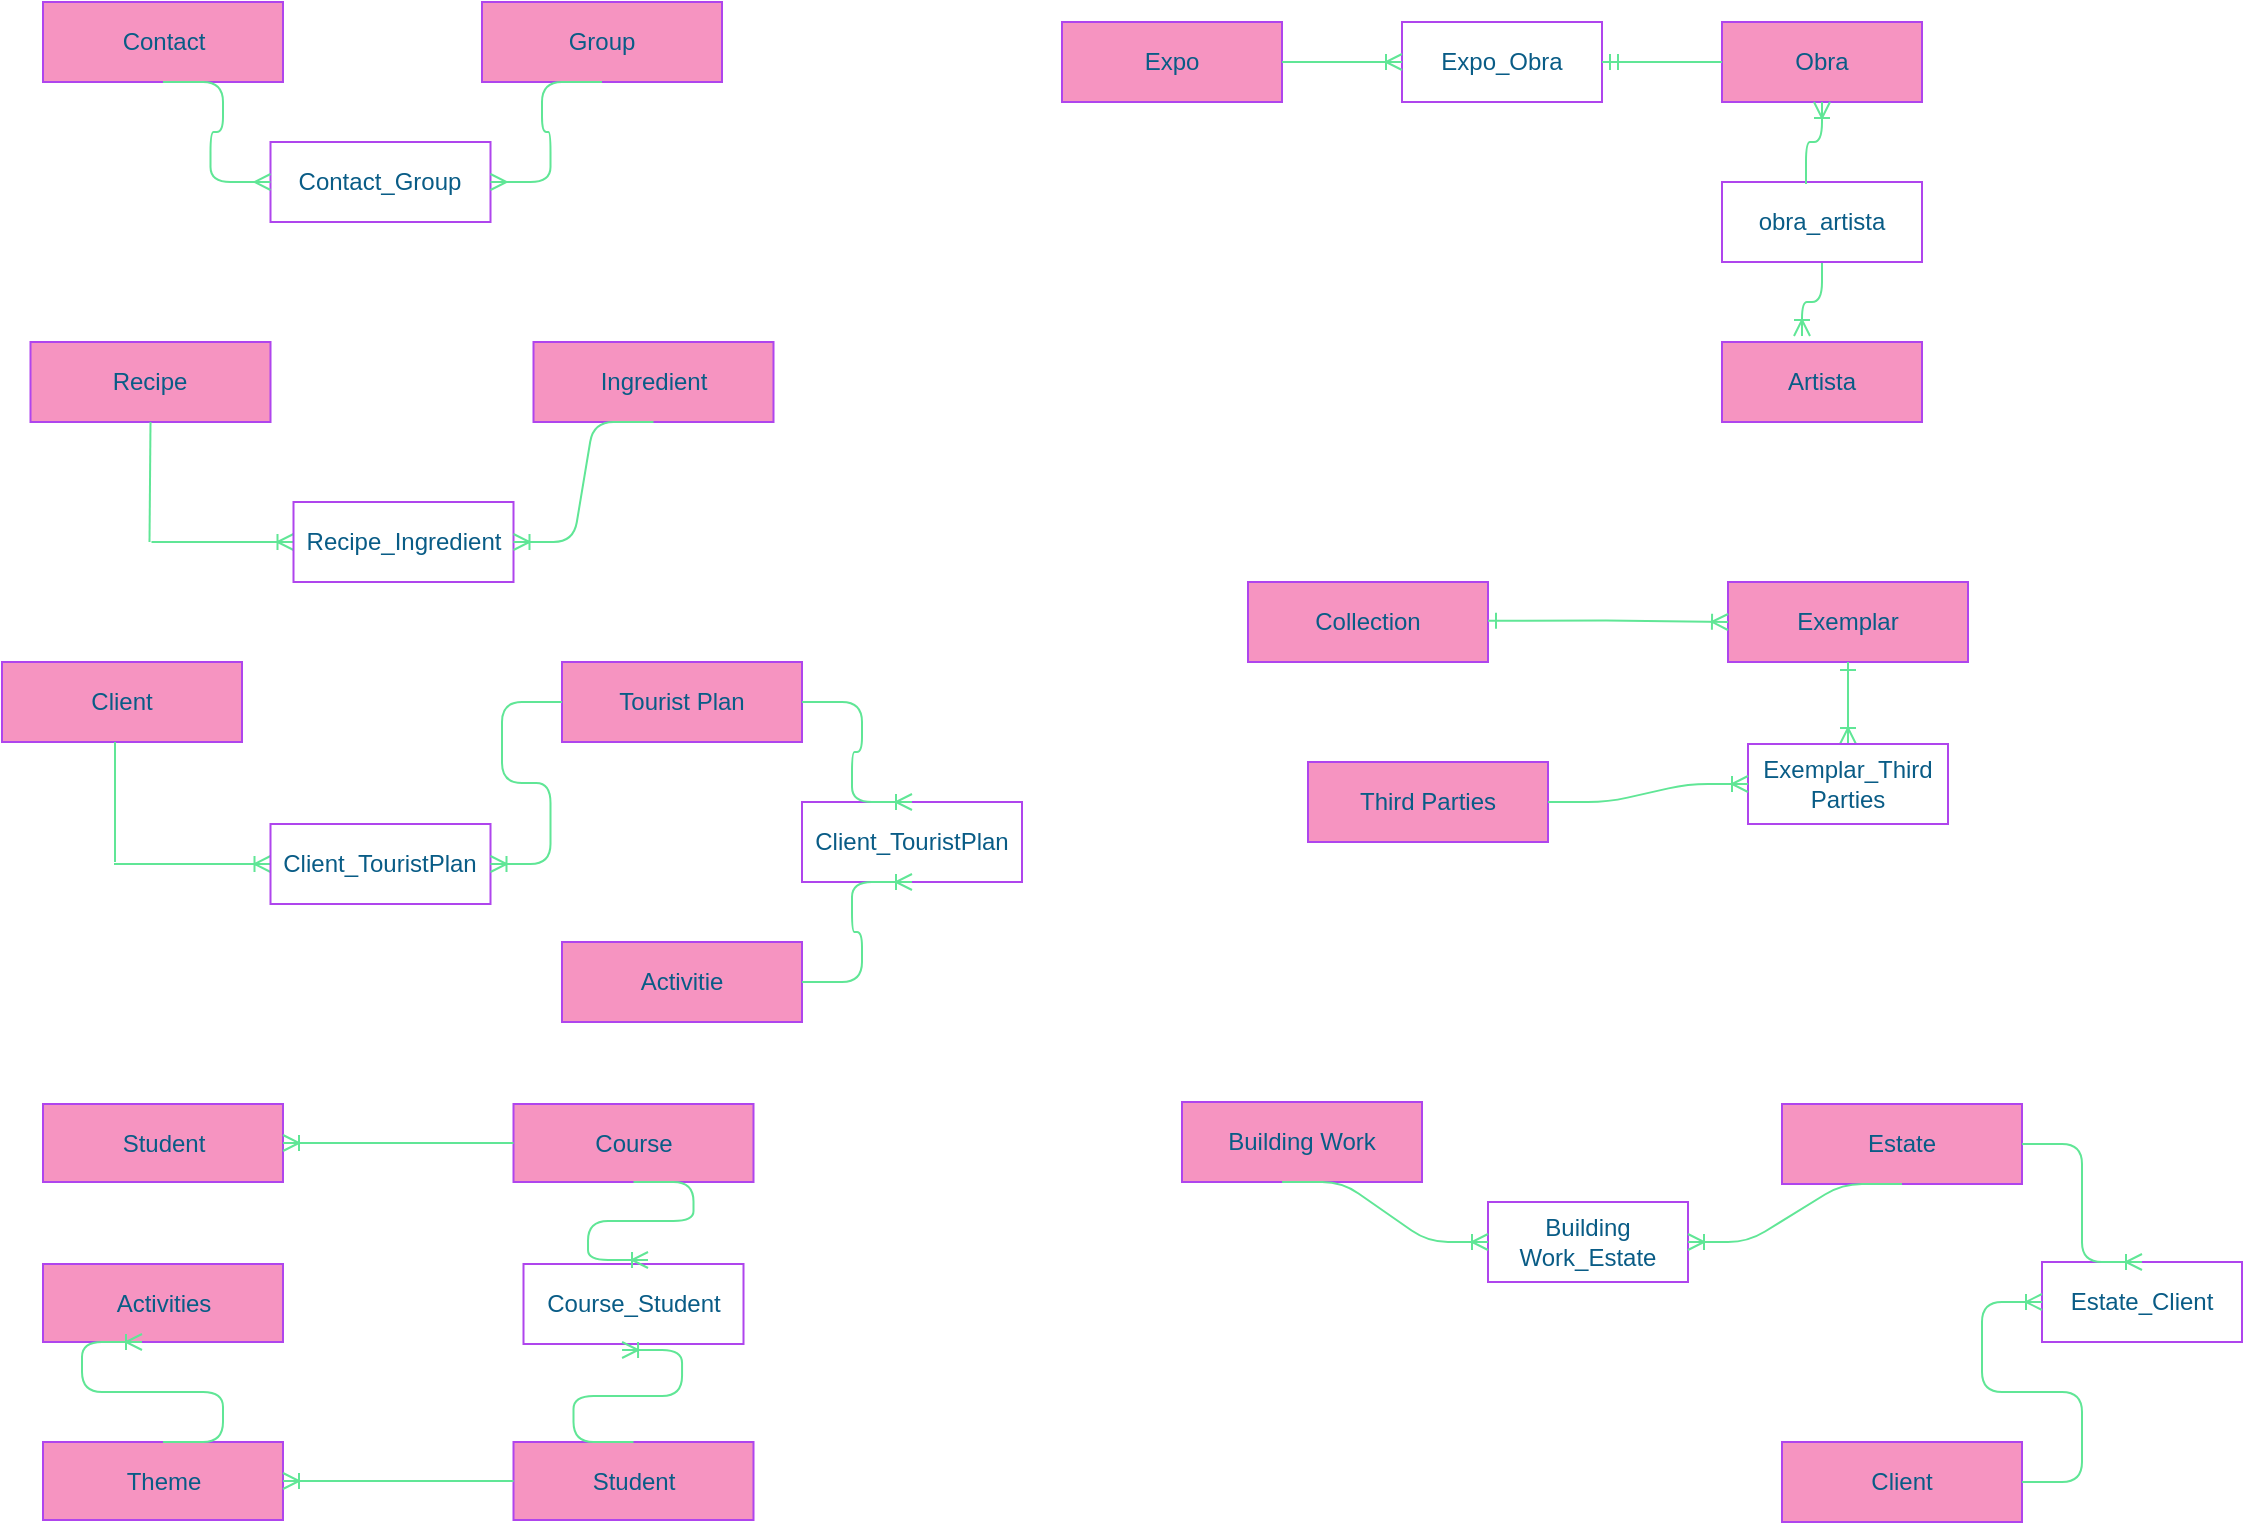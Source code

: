 <mxfile version="13.8.6" type="github">
  <diagram id="QDwfMAaOv9YPa3tTVYXl" name="Page-1">
    <mxGraphModel dx="868" dy="482" grid="1" gridSize="10" guides="1" tooltips="1" connect="1" arrows="1" fold="1" page="1" pageScale="1" pageWidth="1169" pageHeight="827" math="0" shadow="0">
      <root>
        <mxCell id="0" />
        <mxCell id="1" parent="0" />
        <mxCell id="yz_Q7O2D47IsF6743ycP-1" value="Recipe" style="rounded=0;whiteSpace=wrap;html=1;fillColor=#F694C1;strokeColor=#AF45ED;fontColor=#095C86;" parent="1" vertex="1">
          <mxGeometry x="34.25" y="200" width="120" height="40" as="geometry" />
        </mxCell>
        <mxCell id="yz_Q7O2D47IsF6743ycP-2" value="Ingredient" style="rounded=0;whiteSpace=wrap;html=1;fillColor=#F694C1;strokeColor=#AF45ED;fontColor=#095C86;" parent="1" vertex="1">
          <mxGeometry x="285.75" y="200" width="120" height="40" as="geometry" />
        </mxCell>
        <mxCell id="zBXVDLr_ThhgMvT04NJx-2" value="Artista" style="rounded=0;whiteSpace=wrap;html=1;fillColor=#F694C1;strokeColor=#AF45ED;fontColor=#095C86;" parent="1" vertex="1">
          <mxGeometry x="880" y="200" width="100" height="40" as="geometry" />
        </mxCell>
        <mxCell id="zBXVDLr_ThhgMvT04NJx-3" value="Obra" style="rounded=0;whiteSpace=wrap;html=1;fillColor=#F694C1;strokeColor=#AF45ED;fontColor=#095C86;" parent="1" vertex="1">
          <mxGeometry x="880" y="40" width="100" height="40" as="geometry" />
        </mxCell>
        <mxCell id="zBXVDLr_ThhgMvT04NJx-4" value="Expo" style="rounded=0;whiteSpace=wrap;html=1;fillColor=#F694C1;strokeColor=#AF45ED;fontColor=#095C86;" parent="1" vertex="1">
          <mxGeometry x="550" y="40" width="110" height="40" as="geometry" />
        </mxCell>
        <mxCell id="zBXVDLr_ThhgMvT04NJx-43" value="Client" style="rounded=0;whiteSpace=wrap;html=1;fillColor=#F694C1;strokeColor=#AF45ED;fontColor=#095C86;" parent="1" vertex="1">
          <mxGeometry x="20" y="360" width="120" height="40" as="geometry" />
        </mxCell>
        <mxCell id="zBXVDLr_ThhgMvT04NJx-44" value="Tourist Plan" style="rounded=0;whiteSpace=wrap;html=1;fillColor=#F694C1;strokeColor=#AF45ED;fontColor=#095C86;" parent="1" vertex="1">
          <mxGeometry x="300" y="360" width="120" height="40" as="geometry" />
        </mxCell>
        <mxCell id="vBdCr_YBbjcOQfCqXYDW-14" value="Collection" style="rounded=0;whiteSpace=wrap;html=1;fillColor=#F694C1;strokeColor=#AF45ED;fontColor=#095C86;" parent="1" vertex="1">
          <mxGeometry x="643" y="320" width="120" height="40" as="geometry" />
        </mxCell>
        <mxCell id="vBdCr_YBbjcOQfCqXYDW-15" value="Third Parties" style="rounded=0;whiteSpace=wrap;html=1;fillColor=#F694C1;strokeColor=#AF45ED;fontColor=#095C86;" parent="1" vertex="1">
          <mxGeometry x="673" y="410" width="120" height="40" as="geometry" />
        </mxCell>
        <mxCell id="vBdCr_YBbjcOQfCqXYDW-18" value="Exemplar" style="rounded=0;whiteSpace=wrap;html=1;fillColor=#F694C1;strokeColor=#AF45ED;fontColor=#095C86;" parent="1" vertex="1">
          <mxGeometry x="883" y="320" width="120" height="40" as="geometry" />
        </mxCell>
        <mxCell id="vBdCr_YBbjcOQfCqXYDW-119" value="" style="edgeStyle=entityRelationEdgeStyle;fontSize=12;html=1;endArrow=ERoneToMany;entryX=0;entryY=0.5;entryDx=0;entryDy=0;strokeColor=#60E696;fontColor=#095C86;" parent="1" target="vBdCr_YBbjcOQfCqXYDW-120" edge="1">
          <mxGeometry width="100" height="100" relative="1" as="geometry">
            <mxPoint x="94.75" y="300" as="sourcePoint" />
            <mxPoint x="180.75" y="379.5" as="targetPoint" />
          </mxGeometry>
        </mxCell>
        <mxCell id="vBdCr_YBbjcOQfCqXYDW-120" value="Recipe_Ingredient" style="whiteSpace=wrap;html=1;align=center;fillColor=none;strokeColor=#AF45ED;fontColor=#095C86;" parent="1" vertex="1">
          <mxGeometry x="165.75" y="280" width="110" height="40" as="geometry" />
        </mxCell>
        <mxCell id="vBdCr_YBbjcOQfCqXYDW-121" value="" style="endArrow=none;html=1;rounded=0;strokeColor=#60E696;fontColor=#095C86;exitX=0.5;exitY=1;exitDx=0;exitDy=0;" parent="1" edge="1" source="yz_Q7O2D47IsF6743ycP-1">
          <mxGeometry relative="1" as="geometry">
            <mxPoint x="93.75" y="320" as="sourcePoint" />
            <mxPoint x="93.75" y="300" as="targetPoint" />
          </mxGeometry>
        </mxCell>
        <mxCell id="vBdCr_YBbjcOQfCqXYDW-130" value="" style="edgeStyle=entityRelationEdgeStyle;fontSize=12;html=1;endArrow=ERoneToMany;entryX=1;entryY=0.5;entryDx=0;entryDy=0;strokeColor=#60E696;fontColor=#095C86;exitX=0.5;exitY=1;exitDx=0;exitDy=0;" parent="1" target="vBdCr_YBbjcOQfCqXYDW-120" edge="1" source="yz_Q7O2D47IsF6743ycP-2">
          <mxGeometry width="100" height="100" relative="1" as="geometry">
            <mxPoint x="351.75" y="380" as="sourcePoint" />
            <mxPoint x="503.75" y="340" as="targetPoint" />
          </mxGeometry>
        </mxCell>
        <mxCell id="vBdCr_YBbjcOQfCqXYDW-140" value="" style="edgeStyle=orthogonalEdgeStyle;fontSize=12;html=1;endArrow=ERoneToMany;strokeColor=#60E696;fontColor=#095C86;exitX=0.5;exitY=1;exitDx=0;exitDy=0;entryX=0.4;entryY=-0.075;entryDx=0;entryDy=0;entryPerimeter=0;" parent="1" edge="1" target="zBXVDLr_ThhgMvT04NJx-2" source="vBdCr_YBbjcOQfCqXYDW-141">
          <mxGeometry width="100" height="100" relative="1" as="geometry">
            <mxPoint x="771" y="160" as="sourcePoint" />
            <mxPoint x="771" y="200" as="targetPoint" />
          </mxGeometry>
        </mxCell>
        <mxCell id="vBdCr_YBbjcOQfCqXYDW-141" value="obra_artista" style="whiteSpace=wrap;html=1;align=center;fillColor=none;strokeColor=#AF45ED;fontColor=#095C86;" parent="1" vertex="1">
          <mxGeometry x="880" y="120" width="100" height="40" as="geometry" />
        </mxCell>
        <mxCell id="vBdCr_YBbjcOQfCqXYDW-142" value="" style="edgeStyle=orthogonalEdgeStyle;fontSize=12;html=1;endArrow=none;endFill=0;startArrow=ERoneToMany;startFill=0;strokeColor=#60E696;fontColor=#095C86;exitX=0.5;exitY=1;exitDx=0;exitDy=0;entryX=0.42;entryY=0.025;entryDx=0;entryDy=0;entryPerimeter=0;" parent="1" edge="1" target="vBdCr_YBbjcOQfCqXYDW-141" source="zBXVDLr_ThhgMvT04NJx-3">
          <mxGeometry width="100" height="100" relative="1" as="geometry">
            <mxPoint x="770" y="80" as="sourcePoint" />
            <mxPoint x="770" y="120" as="targetPoint" />
          </mxGeometry>
        </mxCell>
        <mxCell id="vBdCr_YBbjcOQfCqXYDW-145" value="" style="edgeStyle=entityRelationEdgeStyle;fontSize=12;html=1;endArrow=ERoneToMany;entryX=0;entryY=0.5;entryDx=0;entryDy=0;strokeColor=#60E696;fontColor=#095C86;" parent="1" target="vBdCr_YBbjcOQfCqXYDW-146" edge="1">
          <mxGeometry width="100" height="100" relative="1" as="geometry">
            <mxPoint x="76" y="461" as="sourcePoint" />
            <mxPoint x="162" y="460.5" as="targetPoint" />
          </mxGeometry>
        </mxCell>
        <mxCell id="vBdCr_YBbjcOQfCqXYDW-146" value="Client_TouristPlan" style="whiteSpace=wrap;html=1;align=center;fillColor=none;strokeColor=#AF45ED;fontColor=#095C86;" parent="1" vertex="1">
          <mxGeometry x="154.25" y="441" width="110" height="40" as="geometry" />
        </mxCell>
        <mxCell id="vBdCr_YBbjcOQfCqXYDW-147" value="" style="edgeStyle=entityRelationEdgeStyle;fontSize=12;html=1;endArrow=ERoneToMany;entryX=1;entryY=0.5;entryDx=0;entryDy=0;strokeColor=#60E696;fontColor=#095C86;exitX=0;exitY=0.5;exitDx=0;exitDy=0;" parent="1" target="vBdCr_YBbjcOQfCqXYDW-146" edge="1" source="zBXVDLr_ThhgMvT04NJx-44">
          <mxGeometry width="100" height="100" relative="1" as="geometry">
            <mxPoint x="270" y="410" as="sourcePoint" />
            <mxPoint x="485" y="421" as="targetPoint" />
          </mxGeometry>
        </mxCell>
        <mxCell id="vBdCr_YBbjcOQfCqXYDW-149" value="" style="endArrow=none;html=1;rounded=0;strokeColor=#60E696;fontColor=#095C86;" parent="1" edge="1">
          <mxGeometry relative="1" as="geometry">
            <mxPoint x="76.5" y="400" as="sourcePoint" />
            <mxPoint x="76.5" y="460" as="targetPoint" />
          </mxGeometry>
        </mxCell>
        <mxCell id="vBdCr_YBbjcOQfCqXYDW-151" value="" style="edgeStyle=orthogonalEdgeStyle;fontSize=12;html=1;endArrow=ERoneToMany;startArrow=ERone;rounded=0;endFill=0;startFill=0;strokeColor=#60E696;fontColor=#095C86;" parent="1" edge="1">
          <mxGeometry width="100" height="100" relative="1" as="geometry">
            <mxPoint x="763" y="339.33" as="sourcePoint" />
            <mxPoint x="883" y="340" as="targetPoint" />
            <Array as="points">
              <mxPoint x="822" y="339.33" />
              <mxPoint x="922" y="339.33" />
            </Array>
          </mxGeometry>
        </mxCell>
        <mxCell id="vBdCr_YBbjcOQfCqXYDW-154" value="" style="endArrow=ERone;html=1;rounded=0;startArrow=ERoneToMany;startFill=0;endFill=0;strokeColor=#60E696;fontColor=#095C86;exitX=0.5;exitY=0;exitDx=0;exitDy=0;entryX=0.5;entryY=1;entryDx=0;entryDy=0;" parent="1" source="8TLU9P1p1rmhIBOi8cYh-12" edge="1" target="vBdCr_YBbjcOQfCqXYDW-18">
          <mxGeometry relative="1" as="geometry">
            <mxPoint x="973" y="401" as="sourcePoint" />
            <mxPoint x="823" y="380" as="targetPoint" />
          </mxGeometry>
        </mxCell>
        <mxCell id="8TLU9P1p1rmhIBOi8cYh-2" value="Contact" style="rounded=0;whiteSpace=wrap;html=1;sketch=0;strokeColor=#AF45ED;fillColor=#F694C1;fontColor=#095C86;" vertex="1" parent="1">
          <mxGeometry x="40.5" y="30" width="120" height="40" as="geometry" />
        </mxCell>
        <mxCell id="8TLU9P1p1rmhIBOi8cYh-3" value="Group" style="rounded=0;whiteSpace=wrap;html=1;sketch=0;strokeColor=#AF45ED;fillColor=#F694C1;fontColor=#095C86;" vertex="1" parent="1">
          <mxGeometry x="260" y="30" width="120" height="40" as="geometry" />
        </mxCell>
        <mxCell id="8TLU9P1p1rmhIBOi8cYh-5" value="Contact_Group" style="whiteSpace=wrap;html=1;align=center;fillColor=none;strokeColor=#AF45ED;fontColor=#095C86;" vertex="1" parent="1">
          <mxGeometry x="154.25" y="100" width="110" height="40" as="geometry" />
        </mxCell>
        <mxCell id="8TLU9P1p1rmhIBOi8cYh-6" value="" style="edgeStyle=entityRelationEdgeStyle;fontSize=12;html=1;endArrow=ERmany;strokeColor=#60E696;fillColor=#F694C1;entryX=1;entryY=0.5;entryDx=0;entryDy=0;exitX=0.5;exitY=1;exitDx=0;exitDy=0;" edge="1" parent="1" source="8TLU9P1p1rmhIBOi8cYh-3" target="8TLU9P1p1rmhIBOi8cYh-5">
          <mxGeometry width="100" height="100" relative="1" as="geometry">
            <mxPoint x="320" y="80" as="sourcePoint" />
            <mxPoint x="490" y="180" as="targetPoint" />
          </mxGeometry>
        </mxCell>
        <mxCell id="8TLU9P1p1rmhIBOi8cYh-7" value="" style="edgeStyle=entityRelationEdgeStyle;fontSize=12;html=1;endArrow=ERmany;strokeColor=#60E696;fillColor=#F694C1;exitX=0.5;exitY=1;exitDx=0;exitDy=0;entryX=0;entryY=0.5;entryDx=0;entryDy=0;" edge="1" parent="1" source="8TLU9P1p1rmhIBOi8cYh-2" target="8TLU9P1p1rmhIBOi8cYh-5">
          <mxGeometry width="100" height="100" relative="1" as="geometry">
            <mxPoint x="390" y="280" as="sourcePoint" />
            <mxPoint x="490" y="180" as="targetPoint" />
          </mxGeometry>
        </mxCell>
        <mxCell id="8TLU9P1p1rmhIBOi8cYh-8" value="Expo_Obra" style="whiteSpace=wrap;html=1;align=center;fillColor=none;strokeColor=#AF45ED;fontColor=#095C86;" vertex="1" parent="1">
          <mxGeometry x="720" y="40" width="100" height="40" as="geometry" />
        </mxCell>
        <mxCell id="8TLU9P1p1rmhIBOi8cYh-11" value="" style="edgeStyle=entityRelationEdgeStyle;fontSize=12;html=1;endArrow=ERmandOne;strokeColor=#60E696;fillColor=#F694C1;exitX=0;exitY=0.5;exitDx=0;exitDy=0;entryX=1;entryY=0.5;entryDx=0;entryDy=0;" edge="1" parent="1" source="zBXVDLr_ThhgMvT04NJx-3" target="8TLU9P1p1rmhIBOi8cYh-8">
          <mxGeometry width="100" height="100" relative="1" as="geometry">
            <mxPoint x="680" y="280" as="sourcePoint" />
            <mxPoint x="780" y="180" as="targetPoint" />
          </mxGeometry>
        </mxCell>
        <mxCell id="8TLU9P1p1rmhIBOi8cYh-12" value="Exemplar_Third Parties" style="whiteSpace=wrap;html=1;align=center;fillColor=none;strokeColor=#AF45ED;fontColor=#095C86;" vertex="1" parent="1">
          <mxGeometry x="893" y="401" width="100" height="40" as="geometry" />
        </mxCell>
        <mxCell id="8TLU9P1p1rmhIBOi8cYh-13" value="" style="edgeStyle=entityRelationEdgeStyle;fontSize=12;html=1;endArrow=ERoneToMany;strokeColor=#60E696;fillColor=#F694C1;exitX=1;exitY=0.5;exitDx=0;exitDy=0;entryX=0;entryY=0.5;entryDx=0;entryDy=0;" edge="1" parent="1" source="vBdCr_YBbjcOQfCqXYDW-15" target="8TLU9P1p1rmhIBOi8cYh-12">
          <mxGeometry width="100" height="100" relative="1" as="geometry">
            <mxPoint x="673" y="440" as="sourcePoint" />
            <mxPoint x="773" y="340" as="targetPoint" />
          </mxGeometry>
        </mxCell>
        <mxCell id="8TLU9P1p1rmhIBOi8cYh-14" value="Student" style="rounded=0;whiteSpace=wrap;html=1;sketch=0;strokeColor=#AF45ED;fillColor=#F694C1;fontColor=#095C86;" vertex="1" parent="1">
          <mxGeometry x="40.5" y="581" width="120" height="39" as="geometry" />
        </mxCell>
        <mxCell id="8TLU9P1p1rmhIBOi8cYh-15" value="Course" style="rounded=0;whiteSpace=wrap;html=1;sketch=0;strokeColor=#AF45ED;fillColor=#F694C1;fontColor=#095C86;" vertex="1" parent="1">
          <mxGeometry x="275.75" y="581" width="120" height="39" as="geometry" />
        </mxCell>
        <mxCell id="8TLU9P1p1rmhIBOi8cYh-16" value="" style="edgeStyle=entityRelationEdgeStyle;fontSize=12;html=1;endArrow=ERoneToMany;strokeColor=#60E696;fillColor=#F694C1;entryX=1;entryY=0.5;entryDx=0;entryDy=0;exitX=0;exitY=0.5;exitDx=0;exitDy=0;" edge="1" parent="1" source="8TLU9P1p1rmhIBOi8cYh-15" target="8TLU9P1p1rmhIBOi8cYh-14">
          <mxGeometry width="100" height="100" relative="1" as="geometry">
            <mxPoint x="230" y="760" as="sourcePoint" />
            <mxPoint x="330" y="660" as="targetPoint" />
          </mxGeometry>
        </mxCell>
        <mxCell id="8TLU9P1p1rmhIBOi8cYh-17" value="Course_Student" style="whiteSpace=wrap;html=1;align=center;fillColor=none;strokeColor=#AF45ED;fontColor=#095C86;" vertex="1" parent="1">
          <mxGeometry x="280.75" y="661" width="110" height="40" as="geometry" />
        </mxCell>
        <mxCell id="8TLU9P1p1rmhIBOi8cYh-18" value="Student" style="rounded=0;whiteSpace=wrap;html=1;sketch=0;strokeColor=#AF45ED;fillColor=#F694C1;fontColor=#095C86;" vertex="1" parent="1">
          <mxGeometry x="275.75" y="750" width="120" height="39" as="geometry" />
        </mxCell>
        <mxCell id="8TLU9P1p1rmhIBOi8cYh-19" value="" style="edgeStyle=entityRelationEdgeStyle;fontSize=12;html=1;endArrow=ERoneToMany;strokeColor=#60E696;fillColor=#F694C1;exitX=0.5;exitY=1;exitDx=0;exitDy=0;entryX=0.566;entryY=-0.05;entryDx=0;entryDy=0;entryPerimeter=0;" edge="1" parent="1" source="8TLU9P1p1rmhIBOi8cYh-15" target="8TLU9P1p1rmhIBOi8cYh-17">
          <mxGeometry width="100" height="100" relative="1" as="geometry">
            <mxPoint x="230" y="660" as="sourcePoint" />
            <mxPoint x="330" y="560" as="targetPoint" />
          </mxGeometry>
        </mxCell>
        <mxCell id="8TLU9P1p1rmhIBOi8cYh-20" value="" style="edgeStyle=entityRelationEdgeStyle;fontSize=12;html=1;endArrow=ERoneToMany;strokeColor=#60E696;fillColor=#F694C1;exitX=0.5;exitY=0;exitDx=0;exitDy=0;entryX=0.448;entryY=1.075;entryDx=0;entryDy=0;entryPerimeter=0;" edge="1" parent="1" source="8TLU9P1p1rmhIBOi8cYh-18" target="8TLU9P1p1rmhIBOi8cYh-17">
          <mxGeometry width="100" height="100" relative="1" as="geometry">
            <mxPoint x="230" y="660" as="sourcePoint" />
            <mxPoint x="330" y="560" as="targetPoint" />
          </mxGeometry>
        </mxCell>
        <mxCell id="8TLU9P1p1rmhIBOi8cYh-21" value="Theme" style="rounded=0;whiteSpace=wrap;html=1;sketch=0;strokeColor=#AF45ED;fillColor=#F694C1;fontColor=#095C86;" vertex="1" parent="1">
          <mxGeometry x="40.5" y="750" width="120" height="39" as="geometry" />
        </mxCell>
        <mxCell id="8TLU9P1p1rmhIBOi8cYh-22" value="" style="edgeStyle=entityRelationEdgeStyle;fontSize=12;html=1;endArrow=ERoneToMany;strokeColor=#60E696;fillColor=#F694C1;exitX=0;exitY=0.5;exitDx=0;exitDy=0;entryX=1;entryY=0.5;entryDx=0;entryDy=0;" edge="1" parent="1" source="8TLU9P1p1rmhIBOi8cYh-18" target="8TLU9P1p1rmhIBOi8cYh-21">
          <mxGeometry width="100" height="100" relative="1" as="geometry">
            <mxPoint x="230" y="660" as="sourcePoint" />
            <mxPoint x="330" y="560" as="targetPoint" />
          </mxGeometry>
        </mxCell>
        <mxCell id="8TLU9P1p1rmhIBOi8cYh-23" value="Activities" style="rounded=0;whiteSpace=wrap;html=1;sketch=0;strokeColor=#AF45ED;fillColor=#F694C1;fontColor=#095C86;" vertex="1" parent="1">
          <mxGeometry x="40.5" y="661" width="120" height="39" as="geometry" />
        </mxCell>
        <mxCell id="8TLU9P1p1rmhIBOi8cYh-24" value="" style="edgeStyle=entityRelationEdgeStyle;fontSize=12;html=1;endArrow=ERoneToMany;strokeColor=#60E696;fillColor=#F694C1;exitX=0.5;exitY=0;exitDx=0;exitDy=0;" edge="1" parent="1" source="8TLU9P1p1rmhIBOi8cYh-21">
          <mxGeometry width="100" height="100" relative="1" as="geometry">
            <mxPoint x="230" y="660" as="sourcePoint" />
            <mxPoint x="90" y="700" as="targetPoint" />
          </mxGeometry>
        </mxCell>
        <mxCell id="8TLU9P1p1rmhIBOi8cYh-25" value="Building Work" style="rounded=0;whiteSpace=wrap;html=1;fillColor=#F694C1;strokeColor=#AF45ED;fontColor=#095C86;" vertex="1" parent="1">
          <mxGeometry x="610" y="580" width="120" height="40" as="geometry" />
        </mxCell>
        <mxCell id="8TLU9P1p1rmhIBOi8cYh-26" value="Estate" style="rounded=0;whiteSpace=wrap;html=1;fillColor=#F694C1;strokeColor=#AF45ED;fontColor=#095C86;" vertex="1" parent="1">
          <mxGeometry x="910" y="581" width="120" height="40" as="geometry" />
        </mxCell>
        <mxCell id="8TLU9P1p1rmhIBOi8cYh-27" value="Client" style="rounded=0;whiteSpace=wrap;html=1;fillColor=#F694C1;strokeColor=#AF45ED;fontColor=#095C86;" vertex="1" parent="1">
          <mxGeometry x="910" y="750" width="120" height="40" as="geometry" />
        </mxCell>
        <mxCell id="8TLU9P1p1rmhIBOi8cYh-28" value="Building Work_Estate" style="whiteSpace=wrap;html=1;align=center;fillColor=none;strokeColor=#AF45ED;fontColor=#095C86;" vertex="1" parent="1">
          <mxGeometry x="763" y="630" width="100" height="40" as="geometry" />
        </mxCell>
        <mxCell id="8TLU9P1p1rmhIBOi8cYh-29" value="Estate_Client" style="whiteSpace=wrap;html=1;align=center;fillColor=none;strokeColor=#AF45ED;fontColor=#095C86;" vertex="1" parent="1">
          <mxGeometry x="1040" y="660" width="100" height="40" as="geometry" />
        </mxCell>
        <mxCell id="8TLU9P1p1rmhIBOi8cYh-30" value="" style="edgeStyle=entityRelationEdgeStyle;fontSize=12;html=1;endArrow=ERoneToMany;strokeColor=#60E696;fillColor=#F694C1;exitX=0.417;exitY=1;exitDx=0;exitDy=0;exitPerimeter=0;" edge="1" parent="1" source="8TLU9P1p1rmhIBOi8cYh-25" target="8TLU9P1p1rmhIBOi8cYh-28">
          <mxGeometry width="100" height="100" relative="1" as="geometry">
            <mxPoint x="740" y="660" as="sourcePoint" />
            <mxPoint x="840" y="560" as="targetPoint" />
          </mxGeometry>
        </mxCell>
        <mxCell id="8TLU9P1p1rmhIBOi8cYh-31" value="" style="edgeStyle=entityRelationEdgeStyle;fontSize=12;html=1;endArrow=ERoneToMany;strokeColor=#60E696;fillColor=#F694C1;exitX=0.5;exitY=1;exitDx=0;exitDy=0;entryX=1;entryY=0.5;entryDx=0;entryDy=0;" edge="1" parent="1" source="8TLU9P1p1rmhIBOi8cYh-26" target="8TLU9P1p1rmhIBOi8cYh-28">
          <mxGeometry width="100" height="100" relative="1" as="geometry">
            <mxPoint x="740" y="660" as="sourcePoint" />
            <mxPoint x="840" y="560" as="targetPoint" />
          </mxGeometry>
        </mxCell>
        <mxCell id="8TLU9P1p1rmhIBOi8cYh-32" value="" style="edgeStyle=entityRelationEdgeStyle;fontSize=12;html=1;endArrow=ERoneToMany;strokeColor=#60E696;fillColor=#F694C1;exitX=1;exitY=0.5;exitDx=0;exitDy=0;entryX=0;entryY=0.5;entryDx=0;entryDy=0;" edge="1" parent="1" source="8TLU9P1p1rmhIBOi8cYh-27" target="8TLU9P1p1rmhIBOi8cYh-29">
          <mxGeometry width="100" height="100" relative="1" as="geometry">
            <mxPoint x="740" y="670" as="sourcePoint" />
            <mxPoint x="1100" y="770" as="targetPoint" />
          </mxGeometry>
        </mxCell>
        <mxCell id="8TLU9P1p1rmhIBOi8cYh-33" value="" style="edgeStyle=entityRelationEdgeStyle;fontSize=12;html=1;endArrow=ERoneToMany;strokeColor=#60E696;fillColor=#F694C1;exitX=1;exitY=0.5;exitDx=0;exitDy=0;entryX=0.5;entryY=0;entryDx=0;entryDy=0;" edge="1" parent="1" source="8TLU9P1p1rmhIBOi8cYh-26" target="8TLU9P1p1rmhIBOi8cYh-29">
          <mxGeometry width="100" height="100" relative="1" as="geometry">
            <mxPoint x="740" y="670" as="sourcePoint" />
            <mxPoint x="840" y="570" as="targetPoint" />
          </mxGeometry>
        </mxCell>
        <mxCell id="8TLU9P1p1rmhIBOi8cYh-34" value="" style="edgeStyle=entityRelationEdgeStyle;fontSize=12;html=1;endArrow=ERoneToMany;strokeColor=#60E696;fillColor=#F694C1;exitX=1;exitY=0.5;exitDx=0;exitDy=0;entryX=0;entryY=0.5;entryDx=0;entryDy=0;" edge="1" parent="1" source="zBXVDLr_ThhgMvT04NJx-4" target="8TLU9P1p1rmhIBOi8cYh-8">
          <mxGeometry width="100" height="100" relative="1" as="geometry">
            <mxPoint x="480" y="330" as="sourcePoint" />
            <mxPoint x="580" y="230" as="targetPoint" />
          </mxGeometry>
        </mxCell>
        <mxCell id="8TLU9P1p1rmhIBOi8cYh-35" value="Activitie" style="rounded=0;whiteSpace=wrap;html=1;fillColor=#F694C1;strokeColor=#AF45ED;fontColor=#095C86;" vertex="1" parent="1">
          <mxGeometry x="300" y="500" width="120" height="40" as="geometry" />
        </mxCell>
        <mxCell id="8TLU9P1p1rmhIBOi8cYh-36" value="Client_TouristPlan" style="whiteSpace=wrap;html=1;align=center;fillColor=none;strokeColor=#AF45ED;fontColor=#095C86;" vertex="1" parent="1">
          <mxGeometry x="420" y="430" width="110" height="40" as="geometry" />
        </mxCell>
        <mxCell id="8TLU9P1p1rmhIBOi8cYh-37" value="" style="edgeStyle=entityRelationEdgeStyle;fontSize=12;html=1;endArrow=ERoneToMany;strokeColor=#60E696;fillColor=#F694C1;exitX=1;exitY=0.5;exitDx=0;exitDy=0;entryX=0.5;entryY=0;entryDx=0;entryDy=0;" edge="1" parent="1" source="zBXVDLr_ThhgMvT04NJx-44" target="8TLU9P1p1rmhIBOi8cYh-36">
          <mxGeometry width="100" height="100" relative="1" as="geometry">
            <mxPoint x="330" y="380" as="sourcePoint" />
            <mxPoint x="475" y="400" as="targetPoint" />
          </mxGeometry>
        </mxCell>
        <mxCell id="8TLU9P1p1rmhIBOi8cYh-41" value="" style="edgeStyle=entityRelationEdgeStyle;fontSize=12;html=1;endArrow=ERoneToMany;strokeColor=#60E696;fillColor=#F694C1;exitX=1;exitY=0.5;exitDx=0;exitDy=0;entryX=0.5;entryY=1;entryDx=0;entryDy=0;" edge="1" parent="1" source="8TLU9P1p1rmhIBOi8cYh-35" target="8TLU9P1p1rmhIBOi8cYh-36">
          <mxGeometry width="100" height="100" relative="1" as="geometry">
            <mxPoint x="330" y="380" as="sourcePoint" />
            <mxPoint x="430" y="280" as="targetPoint" />
          </mxGeometry>
        </mxCell>
      </root>
    </mxGraphModel>
  </diagram>
</mxfile>
